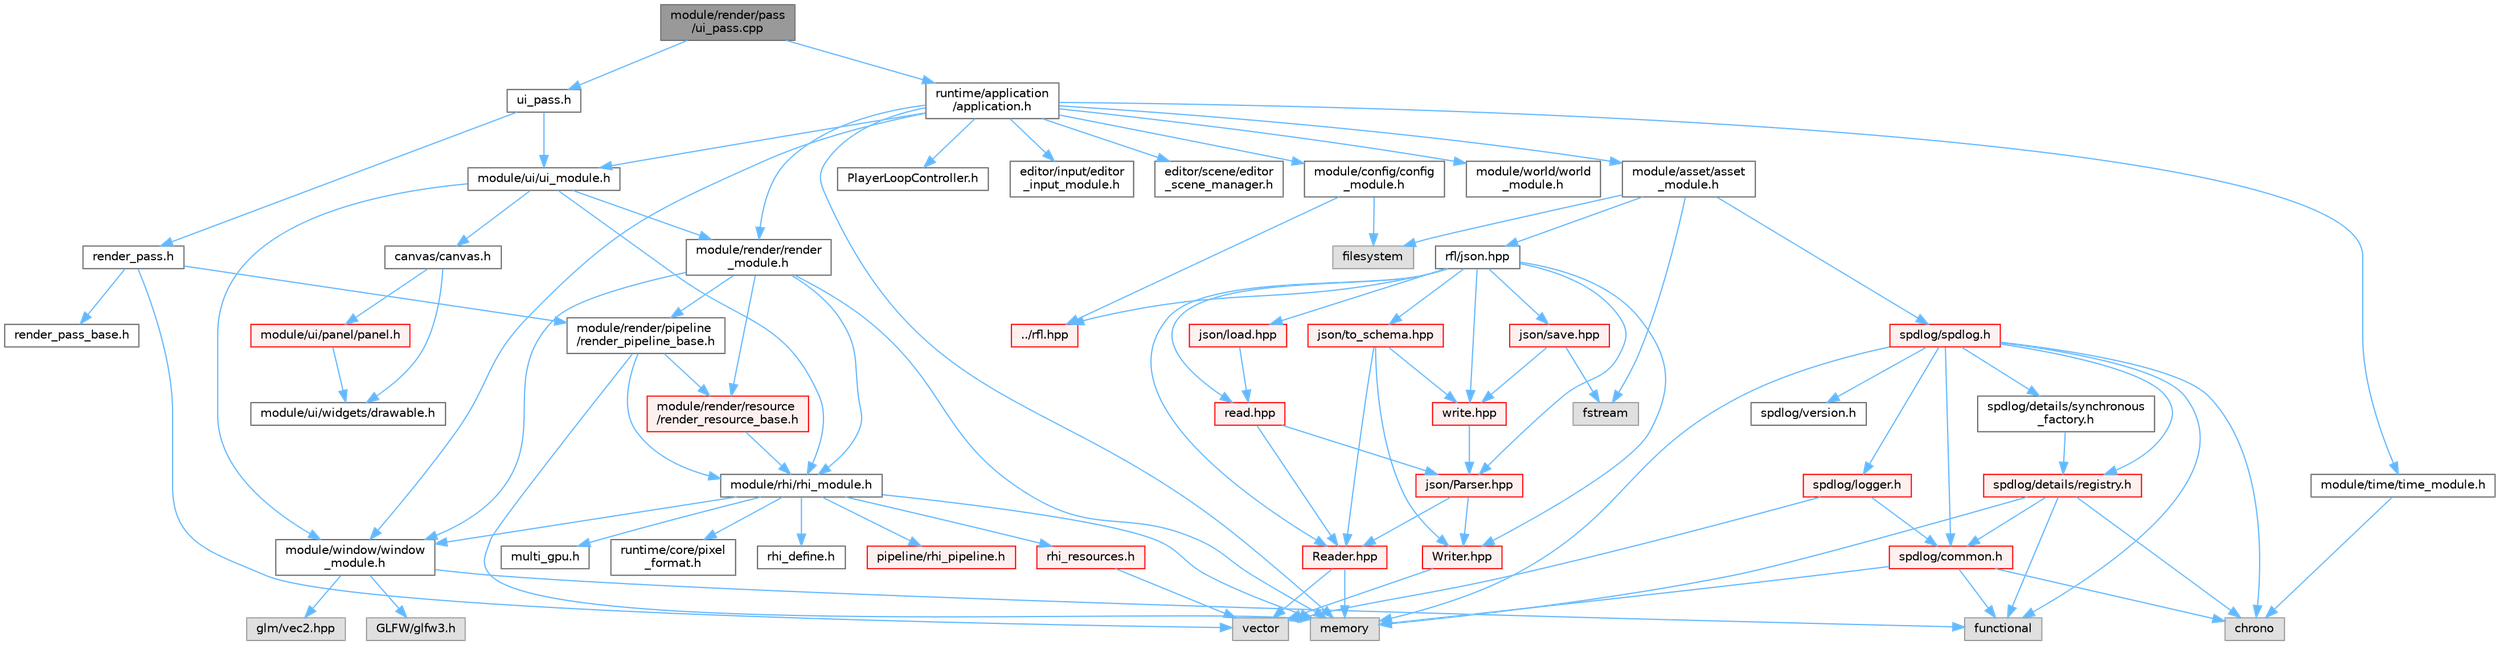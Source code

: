 digraph "module/render/pass/ui_pass.cpp"
{
 // LATEX_PDF_SIZE
  bgcolor="transparent";
  edge [fontname=Helvetica,fontsize=10,labelfontname=Helvetica,labelfontsize=10];
  node [fontname=Helvetica,fontsize=10,shape=box,height=0.2,width=0.4];
  Node1 [id="Node000001",label="module/render/pass\l/ui_pass.cpp",height=0.2,width=0.4,color="gray40", fillcolor="grey60", style="filled", fontcolor="black",tooltip=" "];
  Node1 -> Node2 [id="edge1_Node000001_Node000002",color="steelblue1",style="solid",tooltip=" "];
  Node2 [id="Node000002",label="ui_pass.h",height=0.2,width=0.4,color="grey40", fillcolor="white", style="filled",URL="$ui__pass_8h.html",tooltip=" "];
  Node2 -> Node3 [id="edge2_Node000002_Node000003",color="steelblue1",style="solid",tooltip=" "];
  Node3 [id="Node000003",label="render_pass.h",height=0.2,width=0.4,color="grey40", fillcolor="white", style="filled",URL="$render__pass_8h.html",tooltip=" "];
  Node3 -> Node4 [id="edge3_Node000003_Node000004",color="steelblue1",style="solid",tooltip=" "];
  Node4 [id="Node000004",label="vector",height=0.2,width=0.4,color="grey60", fillcolor="#E0E0E0", style="filled",tooltip=" "];
  Node3 -> Node5 [id="edge4_Node000003_Node000005",color="steelblue1",style="solid",tooltip=" "];
  Node5 [id="Node000005",label="render_pass_base.h",height=0.2,width=0.4,color="grey40", fillcolor="white", style="filled",URL="$render__pass__base_8h.html",tooltip=" "];
  Node3 -> Node6 [id="edge5_Node000003_Node000006",color="steelblue1",style="solid",tooltip=" "];
  Node6 [id="Node000006",label="module/render/pipeline\l/render_pipeline_base.h",height=0.2,width=0.4,color="grey40", fillcolor="white", style="filled",URL="$render__pipeline__base_8h.html",tooltip=" "];
  Node6 -> Node7 [id="edge6_Node000006_Node000007",color="steelblue1",style="solid",tooltip=" "];
  Node7 [id="Node000007",label="memory",height=0.2,width=0.4,color="grey60", fillcolor="#E0E0E0", style="filled",tooltip=" "];
  Node6 -> Node8 [id="edge7_Node000006_Node000008",color="steelblue1",style="solid",tooltip=" "];
  Node8 [id="Node000008",label="module/render/resource\l/render_resource_base.h",height=0.2,width=0.4,color="red", fillcolor="#FFF0F0", style="filled",URL="$render__resource__base_8h.html",tooltip=" "];
  Node8 -> Node17 [id="edge8_Node000008_Node000017",color="steelblue1",style="solid",tooltip=" "];
  Node17 [id="Node000017",label="module/rhi/rhi_module.h",height=0.2,width=0.4,color="grey40", fillcolor="white", style="filled",URL="$rhi__module_8h.html",tooltip=" "];
  Node17 -> Node18 [id="edge9_Node000017_Node000018",color="steelblue1",style="solid",tooltip=" "];
  Node18 [id="Node000018",label="module/window/window\l_module.h",height=0.2,width=0.4,color="grey40", fillcolor="white", style="filled",URL="$window__module_8h.html",tooltip=" "];
  Node18 -> Node19 [id="edge10_Node000018_Node000019",color="steelblue1",style="solid",tooltip=" "];
  Node19 [id="Node000019",label="functional",height=0.2,width=0.4,color="grey60", fillcolor="#E0E0E0", style="filled",tooltip=" "];
  Node18 -> Node20 [id="edge11_Node000018_Node000020",color="steelblue1",style="solid",tooltip=" "];
  Node20 [id="Node000020",label="GLFW/glfw3.h",height=0.2,width=0.4,color="grey60", fillcolor="#E0E0E0", style="filled",tooltip=" "];
  Node18 -> Node21 [id="edge12_Node000018_Node000021",color="steelblue1",style="solid",tooltip=" "];
  Node21 [id="Node000021",label="glm/vec2.hpp",height=0.2,width=0.4,color="grey60", fillcolor="#E0E0E0", style="filled",tooltip=" "];
  Node17 -> Node7 [id="edge13_Node000017_Node000007",color="steelblue1",style="solid",tooltip=" "];
  Node17 -> Node22 [id="edge14_Node000017_Node000022",color="steelblue1",style="solid",tooltip=" "];
  Node22 [id="Node000022",label="multi_gpu.h",height=0.2,width=0.4,color="grey40", fillcolor="white", style="filled",URL="$multi__gpu_8h.html",tooltip=" "];
  Node17 -> Node23 [id="edge15_Node000017_Node000023",color="steelblue1",style="solid",tooltip=" "];
  Node23 [id="Node000023",label="runtime/core/pixel\l_format.h",height=0.2,width=0.4,color="grey40", fillcolor="white", style="filled",URL="$pixel__format_8h.html",tooltip=" "];
  Node17 -> Node24 [id="edge16_Node000017_Node000024",color="steelblue1",style="solid",tooltip=" "];
  Node24 [id="Node000024",label="rhi_define.h",height=0.2,width=0.4,color="grey40", fillcolor="white", style="filled",URL="$rhi__define_8h.html",tooltip=" "];
  Node17 -> Node25 [id="edge17_Node000017_Node000025",color="steelblue1",style="solid",tooltip=" "];
  Node25 [id="Node000025",label="rhi_resources.h",height=0.2,width=0.4,color="red", fillcolor="#FFF0F0", style="filled",URL="$rhi__resources_8h.html",tooltip=" "];
  Node25 -> Node4 [id="edge18_Node000025_Node000004",color="steelblue1",style="solid",tooltip=" "];
  Node17 -> Node28 [id="edge19_Node000017_Node000028",color="steelblue1",style="solid",tooltip=" "];
  Node28 [id="Node000028",label="pipeline/rhi_pipeline.h",height=0.2,width=0.4,color="red", fillcolor="#FFF0F0", style="filled",URL="$rhi__pipeline_8h.html",tooltip=" "];
  Node6 -> Node17 [id="edge20_Node000006_Node000017",color="steelblue1",style="solid",tooltip=" "];
  Node2 -> Node30 [id="edge21_Node000002_Node000030",color="steelblue1",style="solid",tooltip=" "];
  Node30 [id="Node000030",label="module/ui/ui_module.h",height=0.2,width=0.4,color="grey40", fillcolor="white", style="filled",URL="$ui__module_8h.html",tooltip=" "];
  Node30 -> Node31 [id="edge22_Node000030_Node000031",color="steelblue1",style="solid",tooltip=" "];
  Node31 [id="Node000031",label="canvas/canvas.h",height=0.2,width=0.4,color="grey40", fillcolor="white", style="filled",URL="$canvas_8h.html",tooltip=" "];
  Node31 -> Node32 [id="edge23_Node000031_Node000032",color="steelblue1",style="solid",tooltip=" "];
  Node32 [id="Node000032",label="module/ui/panel/panel.h",height=0.2,width=0.4,color="red", fillcolor="#FFF0F0", style="filled",URL="$panel_8h.html",tooltip=" "];
  Node32 -> Node35 [id="edge24_Node000032_Node000035",color="steelblue1",style="solid",tooltip=" "];
  Node35 [id="Node000035",label="module/ui/widgets/drawable.h",height=0.2,width=0.4,color="grey40", fillcolor="white", style="filled",URL="$drawable_8h.html",tooltip=" "];
  Node31 -> Node35 [id="edge25_Node000031_Node000035",color="steelblue1",style="solid",tooltip=" "];
  Node30 -> Node36 [id="edge26_Node000030_Node000036",color="steelblue1",style="solid",tooltip=" "];
  Node36 [id="Node000036",label="module/render/render\l_module.h",height=0.2,width=0.4,color="grey40", fillcolor="white", style="filled",URL="$render__module_8h.html",tooltip=" "];
  Node36 -> Node7 [id="edge27_Node000036_Node000007",color="steelblue1",style="solid",tooltip=" "];
  Node36 -> Node17 [id="edge28_Node000036_Node000017",color="steelblue1",style="solid",tooltip=" "];
  Node36 -> Node18 [id="edge29_Node000036_Node000018",color="steelblue1",style="solid",tooltip=" "];
  Node36 -> Node6 [id="edge30_Node000036_Node000006",color="steelblue1",style="solid",tooltip=" "];
  Node36 -> Node8 [id="edge31_Node000036_Node000008",color="steelblue1",style="solid",tooltip=" "];
  Node30 -> Node17 [id="edge32_Node000030_Node000017",color="steelblue1",style="solid",tooltip=" "];
  Node30 -> Node18 [id="edge33_Node000030_Node000018",color="steelblue1",style="solid",tooltip=" "];
  Node1 -> Node37 [id="edge34_Node000001_Node000037",color="steelblue1",style="solid",tooltip=" "];
  Node37 [id="Node000037",label="runtime/application\l/application.h",height=0.2,width=0.4,color="grey40", fillcolor="white", style="filled",URL="$application_8h.html",tooltip=" "];
  Node37 -> Node7 [id="edge35_Node000037_Node000007",color="steelblue1",style="solid",tooltip=" "];
  Node37 -> Node38 [id="edge36_Node000037_Node000038",color="steelblue1",style="solid",tooltip=" "];
  Node38 [id="Node000038",label="PlayerLoopController.h",height=0.2,width=0.4,color="grey40", fillcolor="white", style="filled",URL="$_player_loop_controller_8h.html",tooltip=" "];
  Node37 -> Node39 [id="edge37_Node000037_Node000039",color="steelblue1",style="solid",tooltip=" "];
  Node39 [id="Node000039",label="editor/input/editor\l_input_module.h",height=0.2,width=0.4,color="grey40", fillcolor="white", style="filled",URL="$editor__input__module_8h.html",tooltip=" "];
  Node37 -> Node40 [id="edge38_Node000037_Node000040",color="steelblue1",style="solid",tooltip=" "];
  Node40 [id="Node000040",label="editor/scene/editor\l_scene_manager.h",height=0.2,width=0.4,color="grey40", fillcolor="white", style="filled",URL="$editor__scene__manager_8h.html",tooltip=" "];
  Node37 -> Node41 [id="edge39_Node000037_Node000041",color="steelblue1",style="solid",tooltip=" "];
  Node41 [id="Node000041",label="module/asset/asset\l_module.h",height=0.2,width=0.4,color="grey40", fillcolor="white", style="filled",URL="$asset__module_8h.html",tooltip=" "];
  Node41 -> Node42 [id="edge40_Node000041_Node000042",color="steelblue1",style="solid",tooltip=" "];
  Node42 [id="Node000042",label="filesystem",height=0.2,width=0.4,color="grey60", fillcolor="#E0E0E0", style="filled",tooltip=" "];
  Node41 -> Node43 [id="edge41_Node000041_Node000043",color="steelblue1",style="solid",tooltip=" "];
  Node43 [id="Node000043",label="fstream",height=0.2,width=0.4,color="grey60", fillcolor="#E0E0E0", style="filled",tooltip=" "];
  Node41 -> Node44 [id="edge42_Node000041_Node000044",color="steelblue1",style="solid",tooltip=" "];
  Node44 [id="Node000044",label="rfl/json.hpp",height=0.2,width=0.4,color="grey40", fillcolor="white", style="filled",URL="$reflect-cpp_2include_2rfl_2json_8hpp.html",tooltip=" "];
  Node44 -> Node45 [id="edge43_Node000044_Node000045",color="steelblue1",style="solid",tooltip=" "];
  Node45 [id="Node000045",label="../rfl.hpp",height=0.2,width=0.4,color="red", fillcolor="#FFF0F0", style="filled",URL="$rfl_8hpp.html",tooltip=" "];
  Node44 -> Node333 [id="edge44_Node000044_Node000333",color="steelblue1",style="solid",tooltip=" "];
  Node333 [id="Node000333",label="json/Parser.hpp",height=0.2,width=0.4,color="red", fillcolor="#FFF0F0", style="filled",URL="$json_2_parser_8hpp.html",tooltip=" "];
  Node333 -> Node334 [id="edge45_Node000333_Node000334",color="steelblue1",style="solid",tooltip=" "];
  Node334 [id="Node000334",label="Reader.hpp",height=0.2,width=0.4,color="red", fillcolor="#FFF0F0", style="filled",URL="$json_2_reader_8hpp.html",tooltip=" "];
  Node334 -> Node7 [id="edge46_Node000334_Node000007",color="steelblue1",style="solid",tooltip=" "];
  Node334 -> Node4 [id="edge47_Node000334_Node000004",color="steelblue1",style="solid",tooltip=" "];
  Node333 -> Node476 [id="edge48_Node000333_Node000476",color="steelblue1",style="solid",tooltip=" "];
  Node476 [id="Node000476",label="Writer.hpp",height=0.2,width=0.4,color="red", fillcolor="#FFF0F0", style="filled",URL="$json_2_writer_8hpp.html",tooltip=" "];
  Node476 -> Node4 [id="edge49_Node000476_Node000004",color="steelblue1",style="solid",tooltip=" "];
  Node44 -> Node334 [id="edge50_Node000044_Node000334",color="steelblue1",style="solid",tooltip=" "];
  Node44 -> Node476 [id="edge51_Node000044_Node000476",color="steelblue1",style="solid",tooltip=" "];
  Node44 -> Node477 [id="edge52_Node000044_Node000477",color="steelblue1",style="solid",tooltip=" "];
  Node477 [id="Node000477",label="json/load.hpp",height=0.2,width=0.4,color="red", fillcolor="#FFF0F0", style="filled",URL="$json_2load_8hpp.html",tooltip=" "];
  Node477 -> Node479 [id="edge53_Node000477_Node000479",color="steelblue1",style="solid",tooltip=" "];
  Node479 [id="Node000479",label="read.hpp",height=0.2,width=0.4,color="red", fillcolor="#FFF0F0", style="filled",URL="$json_2read_8hpp.html",tooltip=" "];
  Node479 -> Node333 [id="edge54_Node000479_Node000333",color="steelblue1",style="solid",tooltip=" "];
  Node479 -> Node334 [id="edge55_Node000479_Node000334",color="steelblue1",style="solid",tooltip=" "];
  Node44 -> Node479 [id="edge56_Node000044_Node000479",color="steelblue1",style="solid",tooltip=" "];
  Node44 -> Node480 [id="edge57_Node000044_Node000480",color="steelblue1",style="solid",tooltip=" "];
  Node480 [id="Node000480",label="json/save.hpp",height=0.2,width=0.4,color="red", fillcolor="#FFF0F0", style="filled",URL="$json_2save_8hpp.html",tooltip=" "];
  Node480 -> Node43 [id="edge58_Node000480_Node000043",color="steelblue1",style="solid",tooltip=" "];
  Node480 -> Node482 [id="edge59_Node000480_Node000482",color="steelblue1",style="solid",tooltip=" "];
  Node482 [id="Node000482",label="write.hpp",height=0.2,width=0.4,color="red", fillcolor="#FFF0F0", style="filled",URL="$json_2write_8hpp.html",tooltip=" "];
  Node482 -> Node333 [id="edge60_Node000482_Node000333",color="steelblue1",style="solid",tooltip=" "];
  Node44 -> Node483 [id="edge61_Node000044_Node000483",color="steelblue1",style="solid",tooltip=" "];
  Node483 [id="Node000483",label="json/to_schema.hpp",height=0.2,width=0.4,color="red", fillcolor="#FFF0F0", style="filled",URL="$json_2to__schema_8hpp.html",tooltip=" "];
  Node483 -> Node334 [id="edge62_Node000483_Node000334",color="steelblue1",style="solid",tooltip=" "];
  Node483 -> Node476 [id="edge63_Node000483_Node000476",color="steelblue1",style="solid",tooltip=" "];
  Node483 -> Node482 [id="edge64_Node000483_Node000482",color="steelblue1",style="solid",tooltip=" "];
  Node44 -> Node482 [id="edge65_Node000044_Node000482",color="steelblue1",style="solid",tooltip=" "];
  Node41 -> Node488 [id="edge66_Node000041_Node000488",color="steelblue1",style="solid",tooltip=" "];
  Node488 [id="Node000488",label="spdlog/spdlog.h",height=0.2,width=0.4,color="red", fillcolor="#FFF0F0", style="filled",URL="$spdlog_8h.html",tooltip=" "];
  Node488 -> Node489 [id="edge67_Node000488_Node000489",color="steelblue1",style="solid",tooltip=" "];
  Node489 [id="Node000489",label="spdlog/common.h",height=0.2,width=0.4,color="red", fillcolor="#FFF0F0", style="filled",URL="$runtime_2spdlog_2include_2spdlog_2common_8h.html",tooltip=" "];
  Node489 -> Node493 [id="edge68_Node000489_Node000493",color="steelblue1",style="solid",tooltip=" "];
  Node493 [id="Node000493",label="chrono",height=0.2,width=0.4,color="grey60", fillcolor="#E0E0E0", style="filled",tooltip=" "];
  Node489 -> Node19 [id="edge69_Node000489_Node000019",color="steelblue1",style="solid",tooltip=" "];
  Node489 -> Node7 [id="edge70_Node000489_Node000007",color="steelblue1",style="solid",tooltip=" "];
  Node488 -> Node507 [id="edge71_Node000488_Node000507",color="steelblue1",style="solid",tooltip=" "];
  Node507 [id="Node000507",label="spdlog/details/registry.h",height=0.2,width=0.4,color="red", fillcolor="#FFF0F0", style="filled",URL="$registry_8h.html",tooltip=" "];
  Node507 -> Node489 [id="edge72_Node000507_Node000489",color="steelblue1",style="solid",tooltip=" "];
  Node507 -> Node493 [id="edge73_Node000507_Node000493",color="steelblue1",style="solid",tooltip=" "];
  Node507 -> Node19 [id="edge74_Node000507_Node000019",color="steelblue1",style="solid",tooltip=" "];
  Node507 -> Node7 [id="edge75_Node000507_Node000007",color="steelblue1",style="solid",tooltip=" "];
  Node488 -> Node512 [id="edge76_Node000488_Node000512",color="steelblue1",style="solid",tooltip=" "];
  Node512 [id="Node000512",label="spdlog/details/synchronous\l_factory.h",height=0.2,width=0.4,color="grey40", fillcolor="white", style="filled",URL="$synchronous__factory_8h.html",tooltip=" "];
  Node512 -> Node507 [id="edge77_Node000512_Node000507",color="steelblue1",style="solid",tooltip=" "];
  Node488 -> Node513 [id="edge78_Node000488_Node000513",color="steelblue1",style="solid",tooltip=" "];
  Node513 [id="Node000513",label="spdlog/logger.h",height=0.2,width=0.4,color="red", fillcolor="#FFF0F0", style="filled",URL="$logger_8h.html",tooltip=" "];
  Node513 -> Node489 [id="edge79_Node000513_Node000489",color="steelblue1",style="solid",tooltip=" "];
  Node513 -> Node4 [id="edge80_Node000513_Node000004",color="steelblue1",style="solid",tooltip=" "];
  Node488 -> Node518 [id="edge81_Node000488_Node000518",color="steelblue1",style="solid",tooltip=" "];
  Node518 [id="Node000518",label="spdlog/version.h",height=0.2,width=0.4,color="grey40", fillcolor="white", style="filled",URL="$runtime_2spdlog_2include_2spdlog_2version_8h.html",tooltip=" "];
  Node488 -> Node493 [id="edge82_Node000488_Node000493",color="steelblue1",style="solid",tooltip=" "];
  Node488 -> Node19 [id="edge83_Node000488_Node000019",color="steelblue1",style="solid",tooltip=" "];
  Node488 -> Node7 [id="edge84_Node000488_Node000007",color="steelblue1",style="solid",tooltip=" "];
  Node37 -> Node519 [id="edge85_Node000037_Node000519",color="steelblue1",style="solid",tooltip=" "];
  Node519 [id="Node000519",label="module/config/config\l_module.h",height=0.2,width=0.4,color="grey40", fillcolor="white", style="filled",URL="$config__module_8h.html",tooltip=" "];
  Node519 -> Node42 [id="edge86_Node000519_Node000042",color="steelblue1",style="solid",tooltip=" "];
  Node519 -> Node45 [id="edge87_Node000519_Node000045",color="steelblue1",style="solid",tooltip=" "];
  Node37 -> Node36 [id="edge88_Node000037_Node000036",color="steelblue1",style="solid",tooltip=" "];
  Node37 -> Node520 [id="edge89_Node000037_Node000520",color="steelblue1",style="solid",tooltip=" "];
  Node520 [id="Node000520",label="module/time/time_module.h",height=0.2,width=0.4,color="grey40", fillcolor="white", style="filled",URL="$time__module_8h.html",tooltip=" "];
  Node520 -> Node493 [id="edge90_Node000520_Node000493",color="steelblue1",style="solid",tooltip=" "];
  Node37 -> Node18 [id="edge91_Node000037_Node000018",color="steelblue1",style="solid",tooltip=" "];
  Node37 -> Node521 [id="edge92_Node000037_Node000521",color="steelblue1",style="solid",tooltip=" "];
  Node521 [id="Node000521",label="module/world/world\l_module.h",height=0.2,width=0.4,color="grey40", fillcolor="white", style="filled",URL="$world__module_8h.html",tooltip=" "];
  Node37 -> Node30 [id="edge93_Node000037_Node000030",color="steelblue1",style="solid",tooltip=" "];
}
